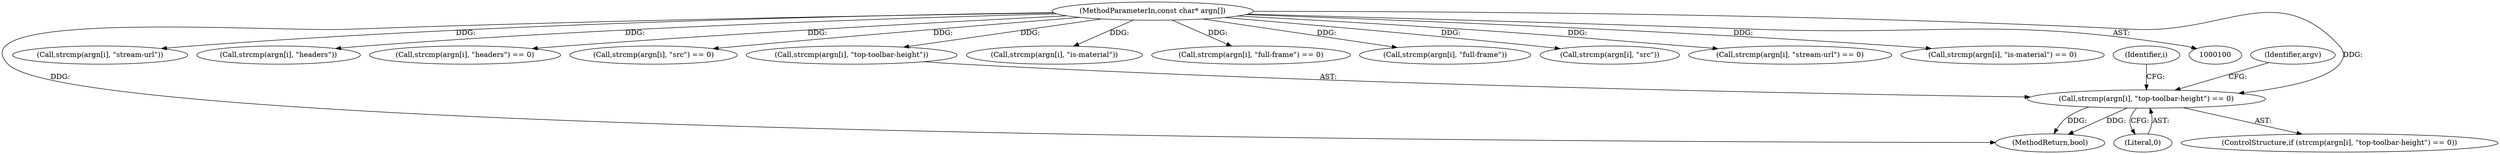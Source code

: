 digraph "0_Chrome_fff450abc4e2fb330ba700547a8e6a7b0fb90a6e@API" {
"1000263" [label="(Call,strcmp(argn[i], \"top-toolbar-height\") == 0)"];
"1000102" [label="(MethodParameterIn,const char* argn[])"];
"1000224" [label="(Call,strcmp(argn[i], \"stream-url\"))"];
"1000238" [label="(Call,strcmp(argn[i], \"headers\"))"];
"1000237" [label="(Call,strcmp(argn[i], \"headers\") == 0)"];
"1000209" [label="(Call,strcmp(argn[i], \"src\") == 0)"];
"1000310" [label="(MethodReturn,bool)"];
"1000252" [label="(Call,strcmp(argn[i], \"is-material\"))"];
"1000206" [label="(Identifier,i)"];
"1000269" [label="(Literal,0)"];
"1000262" [label="(ControlStructure,if (strcmp(argn[i], \"top-toolbar-height\") == 0))"];
"1000102" [label="(MethodParameterIn,const char* argn[])"];
"1000145" [label="(Call,strcmp(argn[i], \"full-frame\") == 0)"];
"1000146" [label="(Call,strcmp(argn[i], \"full-frame\"))"];
"1000210" [label="(Call,strcmp(argn[i], \"src\"))"];
"1000223" [label="(Call,strcmp(argn[i], \"stream-url\") == 0)"];
"1000251" [label="(Call,strcmp(argn[i], \"is-material\") == 0)"];
"1000263" [label="(Call,strcmp(argn[i], \"top-toolbar-height\") == 0)"];
"1000272" [label="(Identifier,argv)"];
"1000264" [label="(Call,strcmp(argn[i], \"top-toolbar-height\"))"];
"1000263" -> "1000262"  [label="AST: "];
"1000263" -> "1000269"  [label="CFG: "];
"1000264" -> "1000263"  [label="AST: "];
"1000269" -> "1000263"  [label="AST: "];
"1000272" -> "1000263"  [label="CFG: "];
"1000206" -> "1000263"  [label="CFG: "];
"1000263" -> "1000310"  [label="DDG: "];
"1000263" -> "1000310"  [label="DDG: "];
"1000102" -> "1000263"  [label="DDG: "];
"1000102" -> "1000100"  [label="AST: "];
"1000102" -> "1000310"  [label="DDG: "];
"1000102" -> "1000145"  [label="DDG: "];
"1000102" -> "1000146"  [label="DDG: "];
"1000102" -> "1000209"  [label="DDG: "];
"1000102" -> "1000210"  [label="DDG: "];
"1000102" -> "1000223"  [label="DDG: "];
"1000102" -> "1000224"  [label="DDG: "];
"1000102" -> "1000237"  [label="DDG: "];
"1000102" -> "1000238"  [label="DDG: "];
"1000102" -> "1000251"  [label="DDG: "];
"1000102" -> "1000252"  [label="DDG: "];
"1000102" -> "1000264"  [label="DDG: "];
}
